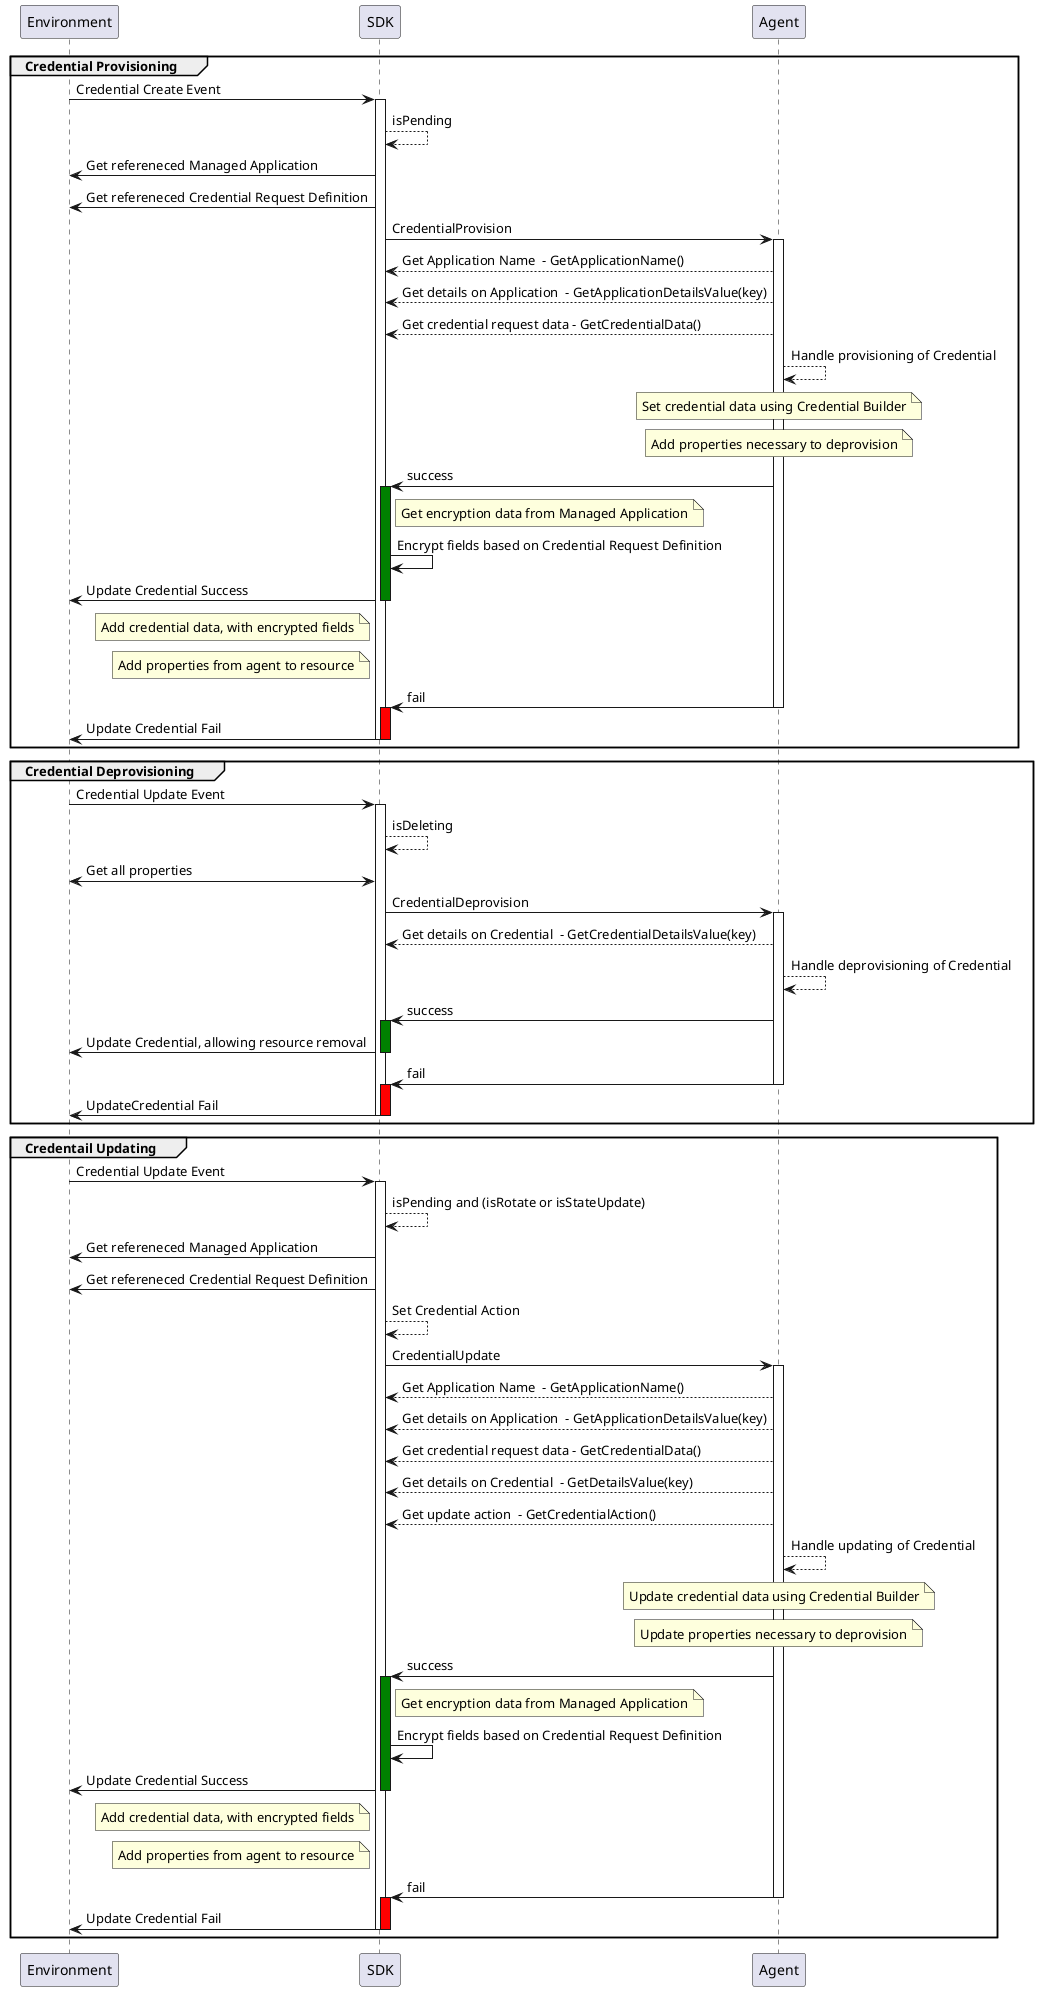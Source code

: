 @startuml
participant Environment as env
participant SDK as sdk 
participant Agent as agent

'Provision Credential
group Credential Provisioning
env -> sdk: Credential Create Event
activate sdk
sdk --> sdk: isPending
sdk -> env: Get refereneced Managed Application
sdk -> env: Get refereneced Credential Request Definition

sdk -> agent: CredentialProvision
activate agent

agent --> sdk: Get Application Name  - GetApplicationName()
agent --> sdk: Get details on Application  - GetApplicationDetailsValue(key)
agent --> sdk: Get credential request data - GetCredentialData()
agent --> agent: Handle provisioning of Credential
note over agent: Set credential data using Credential Builder
note over agent: Add properties necessary to deprovision

agent -> sdk: success
activate sdk #green
note right sdk: Get encryption data from Managed Application
sdk -> sdk: Encrypt fields based on Credential Request Definition

sdk -> env: Update Credential Success
deactivate sdk
note left sdk: Add credential data, with encrypted fields
note left sdk: Add properties from agent to resource

agent -> sdk: fail
deactivate agent
activate sdk #red

sdk -> env: Update Credential Fail
deactivate sdk

deactivate sdk
end

'Deprovision Credential
group Credential Deprovisioning
env -> sdk: Credential Update Event
activate sdk
sdk --> sdk: isDeleting
sdk <-> env: Get all properties

sdk -> agent: CredentialDeprovision
activate agent

agent --> sdk: Get details on Credential  - GetCredentialDetailsValue(key)
agent --> agent: Handle deprovisioning of Credential

agent -> sdk: success
activate sdk #green

sdk -> env: Update Credential, allowing resource removal
deactivate sdk

agent -> sdk: fail
deactivate agent
activate sdk #red

sdk -> env: UpdateCredential Fail
deactivate sdk

deactivate sdk
end

'Update Credential
group Credentail Updating
env -> sdk: Credential Update Event
activate sdk
sdk --> sdk: isPending and (isRotate or isStateUpdate)
sdk -> env: Get refereneced Managed Application
sdk -> env: Get refereneced Credential Request Definition
sdk --> sdk: Set Credential Action

sdk -> agent: CredentialUpdate
activate agent

agent --> sdk: Get Application Name  - GetApplicationName()
agent --> sdk: Get details on Application  - GetApplicationDetailsValue(key)
agent --> sdk: Get credential request data - GetCredentialData()
agent --> sdk: Get details on Credential  - GetDetailsValue(key)
agent --> sdk: Get update action  - GetCredentialAction()
agent --> agent: Handle updating of Credential
note over agent: Update credential data using Credential Builder
note over agent: Update properties necessary to deprovision

agent -> sdk: success
activate sdk #green
note right sdk: Get encryption data from Managed Application
sdk -> sdk: Encrypt fields based on Credential Request Definition

sdk -> env: Update Credential Success
deactivate sdk
note left sdk: Add credential data, with encrypted fields
note left sdk: Add properties from agent to resource

agent -> sdk: fail
deactivate agent
activate sdk #red

sdk -> env: Update Credential Fail
deactivate sdk

deactivate sdk
end
@enduml
